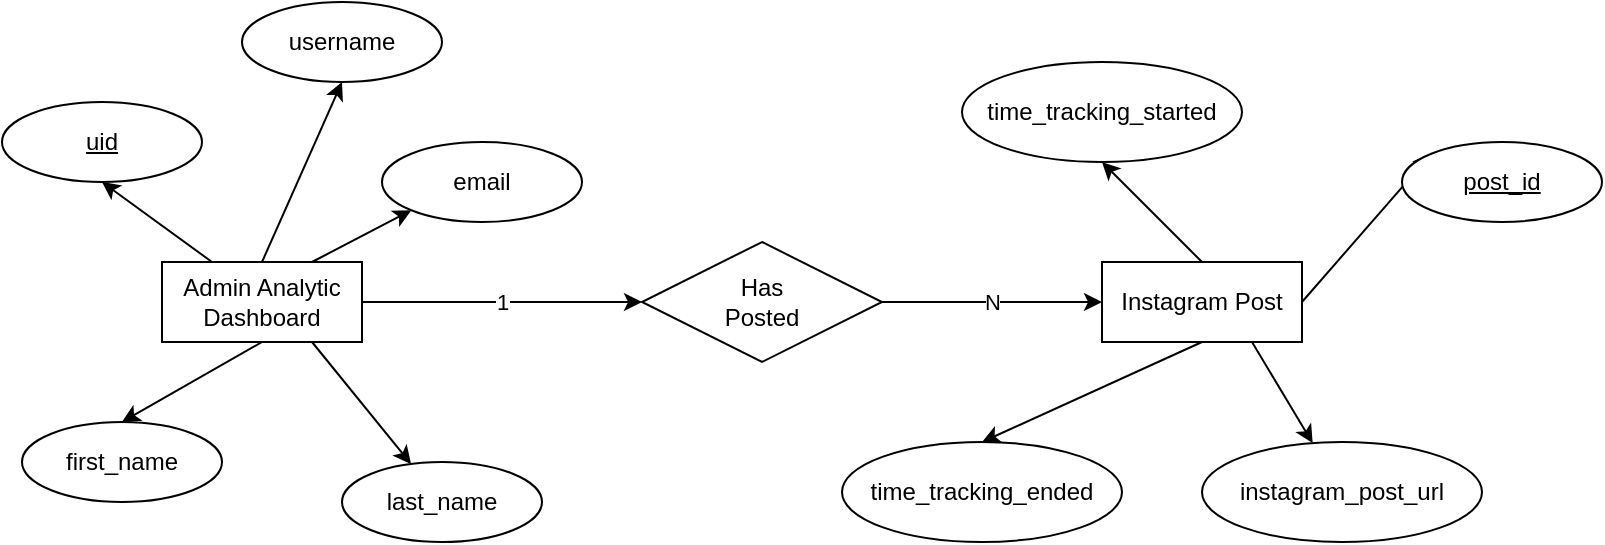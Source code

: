 <mxfile version="13.6.5" type="github">
  <diagram id="zO_4V--RiIPV9rypi18u" name="Page-1">
    <mxGraphModel dx="979" dy="524" grid="1" gridSize="10" guides="1" tooltips="1" connect="1" arrows="1" fold="1" page="1" pageScale="1" pageWidth="827" pageHeight="1169" math="0" shadow="0">
      <root>
        <mxCell id="0" />
        <mxCell id="1" parent="0" />
        <mxCell id="ypStdLImDc7VV0W3vYd6-8" value="1" style="rounded=0;orthogonalLoop=1;jettySize=auto;html=1;exitX=1;exitY=0.5;exitDx=0;exitDy=0;entryX=0;entryY=0.5;entryDx=0;entryDy=0;" edge="1" parent="1" source="ypStdLImDc7VV0W3vYd6-1" target="ypStdLImDc7VV0W3vYd6-3">
          <mxGeometry relative="1" as="geometry" />
        </mxCell>
        <mxCell id="ypStdLImDc7VV0W3vYd6-22" style="rounded=0;orthogonalLoop=1;jettySize=auto;html=1;exitX=0.75;exitY=1;exitDx=0;exitDy=0;" edge="1" parent="1" source="ypStdLImDc7VV0W3vYd6-1" target="ypStdLImDc7VV0W3vYd6-16">
          <mxGeometry relative="1" as="geometry" />
        </mxCell>
        <mxCell id="ypStdLImDc7VV0W3vYd6-23" style="rounded=0;orthogonalLoop=1;jettySize=auto;html=1;exitX=0.5;exitY=1;exitDx=0;exitDy=0;entryX=0.5;entryY=0;entryDx=0;entryDy=0;" edge="1" parent="1" source="ypStdLImDc7VV0W3vYd6-1" target="ypStdLImDc7VV0W3vYd6-6">
          <mxGeometry relative="1" as="geometry" />
        </mxCell>
        <mxCell id="ypStdLImDc7VV0W3vYd6-24" style="rounded=0;orthogonalLoop=1;jettySize=auto;html=1;exitX=0.5;exitY=0;exitDx=0;exitDy=0;entryX=0.5;entryY=1;entryDx=0;entryDy=0;" edge="1" parent="1" source="ypStdLImDc7VV0W3vYd6-1" target="ypStdLImDc7VV0W3vYd6-17">
          <mxGeometry relative="1" as="geometry" />
        </mxCell>
        <mxCell id="ypStdLImDc7VV0W3vYd6-25" style="rounded=0;orthogonalLoop=1;jettySize=auto;html=1;exitX=0.75;exitY=0;exitDx=0;exitDy=0;entryX=0;entryY=1;entryDx=0;entryDy=0;" edge="1" parent="1" source="ypStdLImDc7VV0W3vYd6-1" target="ypStdLImDc7VV0W3vYd6-4">
          <mxGeometry relative="1" as="geometry" />
        </mxCell>
        <mxCell id="ypStdLImDc7VV0W3vYd6-26" style="rounded=0;orthogonalLoop=1;jettySize=auto;html=1;exitX=0.25;exitY=0;exitDx=0;exitDy=0;entryX=0.5;entryY=1;entryDx=0;entryDy=0;" edge="1" parent="1" source="ypStdLImDc7VV0W3vYd6-1" target="ypStdLImDc7VV0W3vYd6-5">
          <mxGeometry relative="1" as="geometry" />
        </mxCell>
        <mxCell id="ypStdLImDc7VV0W3vYd6-1" value="Admin Analytic&lt;br&gt;Dashboard" style="whiteSpace=wrap;html=1;align=center;" vertex="1" parent="1">
          <mxGeometry x="100" y="170" width="100" height="40" as="geometry" />
        </mxCell>
        <mxCell id="ypStdLImDc7VV0W3vYd6-13" value="N" style="rounded=0;orthogonalLoop=1;jettySize=auto;html=1;exitX=1;exitY=0.5;exitDx=0;exitDy=0;" edge="1" parent="1" source="ypStdLImDc7VV0W3vYd6-3" target="ypStdLImDc7VV0W3vYd6-9">
          <mxGeometry relative="1" as="geometry" />
        </mxCell>
        <mxCell id="ypStdLImDc7VV0W3vYd6-3" value="Has&lt;br&gt;Posted" style="shape=rhombus;perimeter=rhombusPerimeter;whiteSpace=wrap;html=1;align=center;" vertex="1" parent="1">
          <mxGeometry x="340" y="160" width="120" height="60" as="geometry" />
        </mxCell>
        <mxCell id="ypStdLImDc7VV0W3vYd6-4" value="email" style="ellipse;whiteSpace=wrap;html=1;align=center;" vertex="1" parent="1">
          <mxGeometry x="210" y="110" width="100" height="40" as="geometry" />
        </mxCell>
        <mxCell id="ypStdLImDc7VV0W3vYd6-5" value="uid" style="ellipse;whiteSpace=wrap;html=1;align=center;fontStyle=4;" vertex="1" parent="1">
          <mxGeometry x="20" y="90" width="100" height="40" as="geometry" />
        </mxCell>
        <mxCell id="ypStdLImDc7VV0W3vYd6-6" value="first_name" style="ellipse;whiteSpace=wrap;html=1;align=center;" vertex="1" parent="1">
          <mxGeometry x="30" y="250" width="100" height="40" as="geometry" />
        </mxCell>
        <mxCell id="ypStdLImDc7VV0W3vYd6-14" style="rounded=0;orthogonalLoop=1;jettySize=auto;html=1;exitX=0.5;exitY=0;exitDx=0;exitDy=0;entryX=0.5;entryY=1;entryDx=0;entryDy=0;" edge="1" parent="1" source="ypStdLImDc7VV0W3vYd6-9" target="ypStdLImDc7VV0W3vYd6-10">
          <mxGeometry relative="1" as="geometry" />
        </mxCell>
        <mxCell id="ypStdLImDc7VV0W3vYd6-15" style="rounded=0;orthogonalLoop=1;jettySize=auto;html=1;exitX=0.5;exitY=1;exitDx=0;exitDy=0;entryX=0.5;entryY=0;entryDx=0;entryDy=0;" edge="1" parent="1" source="ypStdLImDc7VV0W3vYd6-9" target="ypStdLImDc7VV0W3vYd6-11">
          <mxGeometry relative="1" as="geometry" />
        </mxCell>
        <mxCell id="ypStdLImDc7VV0W3vYd6-30" style="rounded=0;orthogonalLoop=1;jettySize=auto;html=1;exitX=0.75;exitY=1;exitDx=0;exitDy=0;" edge="1" parent="1" source="ypStdLImDc7VV0W3vYd6-9" target="ypStdLImDc7VV0W3vYd6-27">
          <mxGeometry relative="1" as="geometry" />
        </mxCell>
        <mxCell id="ypStdLImDc7VV0W3vYd6-32" style="rounded=0;orthogonalLoop=1;jettySize=auto;html=1;exitX=1;exitY=0.5;exitDx=0;exitDy=0;entryX=0;entryY=0;entryDx=0;entryDy=0;" edge="1" parent="1" source="ypStdLImDc7VV0W3vYd6-9" target="ypStdLImDc7VV0W3vYd6-31">
          <mxGeometry relative="1" as="geometry" />
        </mxCell>
        <mxCell id="ypStdLImDc7VV0W3vYd6-9" value="Instagram Post" style="whiteSpace=wrap;html=1;align=center;" vertex="1" parent="1">
          <mxGeometry x="570" y="170" width="100" height="40" as="geometry" />
        </mxCell>
        <mxCell id="ypStdLImDc7VV0W3vYd6-10" value="time_tracking_started" style="ellipse;whiteSpace=wrap;html=1;align=center;" vertex="1" parent="1">
          <mxGeometry x="500" y="70" width="140" height="50" as="geometry" />
        </mxCell>
        <mxCell id="ypStdLImDc7VV0W3vYd6-11" value="time_tracking_ended" style="ellipse;whiteSpace=wrap;html=1;align=center;" vertex="1" parent="1">
          <mxGeometry x="440" y="260" width="140" height="50" as="geometry" />
        </mxCell>
        <mxCell id="ypStdLImDc7VV0W3vYd6-16" value="last_name" style="ellipse;whiteSpace=wrap;html=1;align=center;" vertex="1" parent="1">
          <mxGeometry x="190" y="270" width="100" height="40" as="geometry" />
        </mxCell>
        <mxCell id="ypStdLImDc7VV0W3vYd6-17" value="username" style="ellipse;whiteSpace=wrap;html=1;align=center;" vertex="1" parent="1">
          <mxGeometry x="140" y="40" width="100" height="40" as="geometry" />
        </mxCell>
        <mxCell id="ypStdLImDc7VV0W3vYd6-27" value="instagram_post_url" style="ellipse;whiteSpace=wrap;html=1;align=center;" vertex="1" parent="1">
          <mxGeometry x="620" y="260" width="140" height="50" as="geometry" />
        </mxCell>
        <mxCell id="ypStdLImDc7VV0W3vYd6-31" value="post_id" style="ellipse;whiteSpace=wrap;html=1;align=center;fontStyle=4;" vertex="1" parent="1">
          <mxGeometry x="720" y="110" width="100" height="40" as="geometry" />
        </mxCell>
      </root>
    </mxGraphModel>
  </diagram>
</mxfile>
